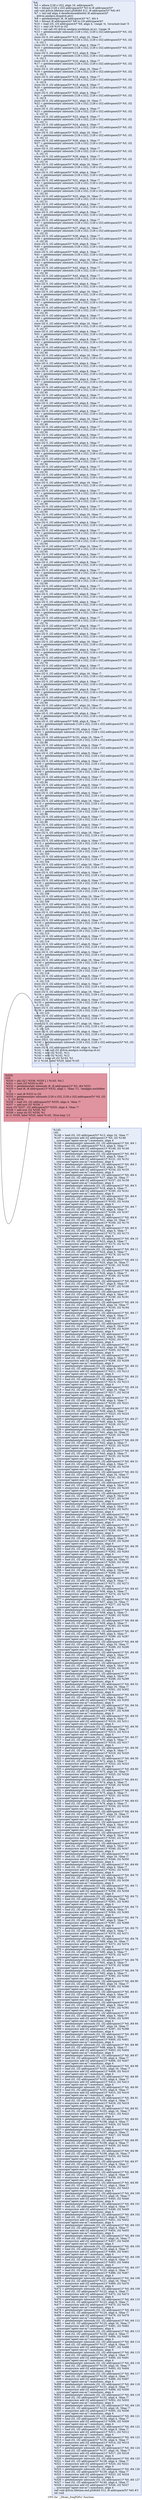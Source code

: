 digraph "CFG for '_Z9calc_freqPiiPci' function" {
	label="CFG for '_Z9calc_freqPiiPci' function";

	Node0x460f860 [shape=record,color="#3d50c3ff", style=filled, fillcolor="#c7d7f070",label="{%4:\l  %5 = alloca [128 x i32], align 16, addrspace(5)\l  %6 = bitcast [128 x i32] addrspace(5)* %5 to i8 addrspace(5)*\l  call void @llvm.lifetime.start.p5i8(i64 512, i8 addrspace(5)* %6) #3\l  %7 = tail call align 4 dereferenceable(64) i8 addrspace(4)*\l... @llvm.amdgcn.dispatch.ptr()\l  %8 = getelementptr i8, i8 addrspace(4)* %7, i64 4\l  %9 = bitcast i8 addrspace(4)* %8 to i16 addrspace(4)*\l  %10 = load i16, i16 addrspace(4)* %9, align 4, !range !4, !invariant.load !5\l  %11 = zext i16 %10 to i32\l  %12 = tail call i32 @llvm.amdgcn.workitem.id.x(), !range !6\l  %13 = getelementptr inbounds [128 x i32], [128 x i32] addrspace(5)* %5, i32\l... 0, i32 0\l  store i32 0, i32 addrspace(5)* %13, align 16, !tbaa !7\l  %14 = getelementptr inbounds [128 x i32], [128 x i32] addrspace(5)* %5, i32\l... 0, i32 1\l  store i32 0, i32 addrspace(5)* %14, align 4, !tbaa !7\l  %15 = getelementptr inbounds [128 x i32], [128 x i32] addrspace(5)* %5, i32\l... 0, i32 2\l  store i32 0, i32 addrspace(5)* %15, align 8, !tbaa !7\l  %16 = getelementptr inbounds [128 x i32], [128 x i32] addrspace(5)* %5, i32\l... 0, i32 3\l  store i32 0, i32 addrspace(5)* %16, align 4, !tbaa !7\l  %17 = getelementptr inbounds [128 x i32], [128 x i32] addrspace(5)* %5, i32\l... 0, i32 4\l  store i32 0, i32 addrspace(5)* %17, align 16, !tbaa !7\l  %18 = getelementptr inbounds [128 x i32], [128 x i32] addrspace(5)* %5, i32\l... 0, i32 5\l  store i32 0, i32 addrspace(5)* %18, align 4, !tbaa !7\l  %19 = getelementptr inbounds [128 x i32], [128 x i32] addrspace(5)* %5, i32\l... 0, i32 6\l  store i32 0, i32 addrspace(5)* %19, align 8, !tbaa !7\l  %20 = getelementptr inbounds [128 x i32], [128 x i32] addrspace(5)* %5, i32\l... 0, i32 7\l  store i32 0, i32 addrspace(5)* %20, align 4, !tbaa !7\l  %21 = getelementptr inbounds [128 x i32], [128 x i32] addrspace(5)* %5, i32\l... 0, i32 8\l  store i32 0, i32 addrspace(5)* %21, align 16, !tbaa !7\l  %22 = getelementptr inbounds [128 x i32], [128 x i32] addrspace(5)* %5, i32\l... 0, i32 9\l  store i32 0, i32 addrspace(5)* %22, align 4, !tbaa !7\l  %23 = getelementptr inbounds [128 x i32], [128 x i32] addrspace(5)* %5, i32\l... 0, i32 10\l  store i32 0, i32 addrspace(5)* %23, align 8, !tbaa !7\l  %24 = getelementptr inbounds [128 x i32], [128 x i32] addrspace(5)* %5, i32\l... 0, i32 11\l  store i32 0, i32 addrspace(5)* %24, align 4, !tbaa !7\l  %25 = getelementptr inbounds [128 x i32], [128 x i32] addrspace(5)* %5, i32\l... 0, i32 12\l  store i32 0, i32 addrspace(5)* %25, align 16, !tbaa !7\l  %26 = getelementptr inbounds [128 x i32], [128 x i32] addrspace(5)* %5, i32\l... 0, i32 13\l  store i32 0, i32 addrspace(5)* %26, align 4, !tbaa !7\l  %27 = getelementptr inbounds [128 x i32], [128 x i32] addrspace(5)* %5, i32\l... 0, i32 14\l  store i32 0, i32 addrspace(5)* %27, align 8, !tbaa !7\l  %28 = getelementptr inbounds [128 x i32], [128 x i32] addrspace(5)* %5, i32\l... 0, i32 15\l  store i32 0, i32 addrspace(5)* %28, align 4, !tbaa !7\l  %29 = getelementptr inbounds [128 x i32], [128 x i32] addrspace(5)* %5, i32\l... 0, i32 16\l  store i32 0, i32 addrspace(5)* %29, align 16, !tbaa !7\l  %30 = getelementptr inbounds [128 x i32], [128 x i32] addrspace(5)* %5, i32\l... 0, i32 17\l  store i32 0, i32 addrspace(5)* %30, align 4, !tbaa !7\l  %31 = getelementptr inbounds [128 x i32], [128 x i32] addrspace(5)* %5, i32\l... 0, i32 18\l  store i32 0, i32 addrspace(5)* %31, align 8, !tbaa !7\l  %32 = getelementptr inbounds [128 x i32], [128 x i32] addrspace(5)* %5, i32\l... 0, i32 19\l  store i32 0, i32 addrspace(5)* %32, align 4, !tbaa !7\l  %33 = getelementptr inbounds [128 x i32], [128 x i32] addrspace(5)* %5, i32\l... 0, i32 20\l  store i32 0, i32 addrspace(5)* %33, align 16, !tbaa !7\l  %34 = getelementptr inbounds [128 x i32], [128 x i32] addrspace(5)* %5, i32\l... 0, i32 21\l  store i32 0, i32 addrspace(5)* %34, align 4, !tbaa !7\l  %35 = getelementptr inbounds [128 x i32], [128 x i32] addrspace(5)* %5, i32\l... 0, i32 22\l  store i32 0, i32 addrspace(5)* %35, align 8, !tbaa !7\l  %36 = getelementptr inbounds [128 x i32], [128 x i32] addrspace(5)* %5, i32\l... 0, i32 23\l  store i32 0, i32 addrspace(5)* %36, align 4, !tbaa !7\l  %37 = getelementptr inbounds [128 x i32], [128 x i32] addrspace(5)* %5, i32\l... 0, i32 24\l  store i32 0, i32 addrspace(5)* %37, align 16, !tbaa !7\l  %38 = getelementptr inbounds [128 x i32], [128 x i32] addrspace(5)* %5, i32\l... 0, i32 25\l  store i32 0, i32 addrspace(5)* %38, align 4, !tbaa !7\l  %39 = getelementptr inbounds [128 x i32], [128 x i32] addrspace(5)* %5, i32\l... 0, i32 26\l  store i32 0, i32 addrspace(5)* %39, align 8, !tbaa !7\l  %40 = getelementptr inbounds [128 x i32], [128 x i32] addrspace(5)* %5, i32\l... 0, i32 27\l  store i32 0, i32 addrspace(5)* %40, align 4, !tbaa !7\l  %41 = getelementptr inbounds [128 x i32], [128 x i32] addrspace(5)* %5, i32\l... 0, i32 28\l  store i32 0, i32 addrspace(5)* %41, align 16, !tbaa !7\l  %42 = getelementptr inbounds [128 x i32], [128 x i32] addrspace(5)* %5, i32\l... 0, i32 29\l  store i32 0, i32 addrspace(5)* %42, align 4, !tbaa !7\l  %43 = getelementptr inbounds [128 x i32], [128 x i32] addrspace(5)* %5, i32\l... 0, i32 30\l  store i32 0, i32 addrspace(5)* %43, align 8, !tbaa !7\l  %44 = getelementptr inbounds [128 x i32], [128 x i32] addrspace(5)* %5, i32\l... 0, i32 31\l  store i32 0, i32 addrspace(5)* %44, align 4, !tbaa !7\l  %45 = getelementptr inbounds [128 x i32], [128 x i32] addrspace(5)* %5, i32\l... 0, i32 32\l  store i32 0, i32 addrspace(5)* %45, align 16, !tbaa !7\l  %46 = getelementptr inbounds [128 x i32], [128 x i32] addrspace(5)* %5, i32\l... 0, i32 33\l  store i32 0, i32 addrspace(5)* %46, align 4, !tbaa !7\l  %47 = getelementptr inbounds [128 x i32], [128 x i32] addrspace(5)* %5, i32\l... 0, i32 34\l  store i32 0, i32 addrspace(5)* %47, align 8, !tbaa !7\l  %48 = getelementptr inbounds [128 x i32], [128 x i32] addrspace(5)* %5, i32\l... 0, i32 35\l  store i32 0, i32 addrspace(5)* %48, align 4, !tbaa !7\l  %49 = getelementptr inbounds [128 x i32], [128 x i32] addrspace(5)* %5, i32\l... 0, i32 36\l  store i32 0, i32 addrspace(5)* %49, align 16, !tbaa !7\l  %50 = getelementptr inbounds [128 x i32], [128 x i32] addrspace(5)* %5, i32\l... 0, i32 37\l  store i32 0, i32 addrspace(5)* %50, align 4, !tbaa !7\l  %51 = getelementptr inbounds [128 x i32], [128 x i32] addrspace(5)* %5, i32\l... 0, i32 38\l  store i32 0, i32 addrspace(5)* %51, align 8, !tbaa !7\l  %52 = getelementptr inbounds [128 x i32], [128 x i32] addrspace(5)* %5, i32\l... 0, i32 39\l  store i32 0, i32 addrspace(5)* %52, align 4, !tbaa !7\l  %53 = getelementptr inbounds [128 x i32], [128 x i32] addrspace(5)* %5, i32\l... 0, i32 40\l  store i32 0, i32 addrspace(5)* %53, align 16, !tbaa !7\l  %54 = getelementptr inbounds [128 x i32], [128 x i32] addrspace(5)* %5, i32\l... 0, i32 41\l  store i32 0, i32 addrspace(5)* %54, align 4, !tbaa !7\l  %55 = getelementptr inbounds [128 x i32], [128 x i32] addrspace(5)* %5, i32\l... 0, i32 42\l  store i32 0, i32 addrspace(5)* %55, align 8, !tbaa !7\l  %56 = getelementptr inbounds [128 x i32], [128 x i32] addrspace(5)* %5, i32\l... 0, i32 43\l  store i32 0, i32 addrspace(5)* %56, align 4, !tbaa !7\l  %57 = getelementptr inbounds [128 x i32], [128 x i32] addrspace(5)* %5, i32\l... 0, i32 44\l  store i32 0, i32 addrspace(5)* %57, align 16, !tbaa !7\l  %58 = getelementptr inbounds [128 x i32], [128 x i32] addrspace(5)* %5, i32\l... 0, i32 45\l  store i32 0, i32 addrspace(5)* %58, align 4, !tbaa !7\l  %59 = getelementptr inbounds [128 x i32], [128 x i32] addrspace(5)* %5, i32\l... 0, i32 46\l  store i32 0, i32 addrspace(5)* %59, align 8, !tbaa !7\l  %60 = getelementptr inbounds [128 x i32], [128 x i32] addrspace(5)* %5, i32\l... 0, i32 47\l  store i32 0, i32 addrspace(5)* %60, align 4, !tbaa !7\l  %61 = getelementptr inbounds [128 x i32], [128 x i32] addrspace(5)* %5, i32\l... 0, i32 48\l  store i32 0, i32 addrspace(5)* %61, align 16, !tbaa !7\l  %62 = getelementptr inbounds [128 x i32], [128 x i32] addrspace(5)* %5, i32\l... 0, i32 49\l  store i32 0, i32 addrspace(5)* %62, align 4, !tbaa !7\l  %63 = getelementptr inbounds [128 x i32], [128 x i32] addrspace(5)* %5, i32\l... 0, i32 50\l  store i32 0, i32 addrspace(5)* %63, align 8, !tbaa !7\l  %64 = getelementptr inbounds [128 x i32], [128 x i32] addrspace(5)* %5, i32\l... 0, i32 51\l  store i32 0, i32 addrspace(5)* %64, align 4, !tbaa !7\l  %65 = getelementptr inbounds [128 x i32], [128 x i32] addrspace(5)* %5, i32\l... 0, i32 52\l  store i32 0, i32 addrspace(5)* %65, align 16, !tbaa !7\l  %66 = getelementptr inbounds [128 x i32], [128 x i32] addrspace(5)* %5, i32\l... 0, i32 53\l  store i32 0, i32 addrspace(5)* %66, align 4, !tbaa !7\l  %67 = getelementptr inbounds [128 x i32], [128 x i32] addrspace(5)* %5, i32\l... 0, i32 54\l  store i32 0, i32 addrspace(5)* %67, align 8, !tbaa !7\l  %68 = getelementptr inbounds [128 x i32], [128 x i32] addrspace(5)* %5, i32\l... 0, i32 55\l  store i32 0, i32 addrspace(5)* %68, align 4, !tbaa !7\l  %69 = getelementptr inbounds [128 x i32], [128 x i32] addrspace(5)* %5, i32\l... 0, i32 56\l  store i32 0, i32 addrspace(5)* %69, align 16, !tbaa !7\l  %70 = getelementptr inbounds [128 x i32], [128 x i32] addrspace(5)* %5, i32\l... 0, i32 57\l  store i32 0, i32 addrspace(5)* %70, align 4, !tbaa !7\l  %71 = getelementptr inbounds [128 x i32], [128 x i32] addrspace(5)* %5, i32\l... 0, i32 58\l  store i32 0, i32 addrspace(5)* %71, align 8, !tbaa !7\l  %72 = getelementptr inbounds [128 x i32], [128 x i32] addrspace(5)* %5, i32\l... 0, i32 59\l  store i32 0, i32 addrspace(5)* %72, align 4, !tbaa !7\l  %73 = getelementptr inbounds [128 x i32], [128 x i32] addrspace(5)* %5, i32\l... 0, i32 60\l  store i32 0, i32 addrspace(5)* %73, align 16, !tbaa !7\l  %74 = getelementptr inbounds [128 x i32], [128 x i32] addrspace(5)* %5, i32\l... 0, i32 61\l  store i32 0, i32 addrspace(5)* %74, align 4, !tbaa !7\l  %75 = getelementptr inbounds [128 x i32], [128 x i32] addrspace(5)* %5, i32\l... 0, i32 62\l  store i32 0, i32 addrspace(5)* %75, align 8, !tbaa !7\l  %76 = getelementptr inbounds [128 x i32], [128 x i32] addrspace(5)* %5, i32\l... 0, i32 63\l  store i32 0, i32 addrspace(5)* %76, align 4, !tbaa !7\l  %77 = getelementptr inbounds [128 x i32], [128 x i32] addrspace(5)* %5, i32\l... 0, i32 64\l  store i32 0, i32 addrspace(5)* %77, align 16, !tbaa !7\l  %78 = getelementptr inbounds [128 x i32], [128 x i32] addrspace(5)* %5, i32\l... 0, i32 65\l  store i32 0, i32 addrspace(5)* %78, align 4, !tbaa !7\l  %79 = getelementptr inbounds [128 x i32], [128 x i32] addrspace(5)* %5, i32\l... 0, i32 66\l  store i32 0, i32 addrspace(5)* %79, align 8, !tbaa !7\l  %80 = getelementptr inbounds [128 x i32], [128 x i32] addrspace(5)* %5, i32\l... 0, i32 67\l  store i32 0, i32 addrspace(5)* %80, align 4, !tbaa !7\l  %81 = getelementptr inbounds [128 x i32], [128 x i32] addrspace(5)* %5, i32\l... 0, i32 68\l  store i32 0, i32 addrspace(5)* %81, align 16, !tbaa !7\l  %82 = getelementptr inbounds [128 x i32], [128 x i32] addrspace(5)* %5, i32\l... 0, i32 69\l  store i32 0, i32 addrspace(5)* %82, align 4, !tbaa !7\l  %83 = getelementptr inbounds [128 x i32], [128 x i32] addrspace(5)* %5, i32\l... 0, i32 70\l  store i32 0, i32 addrspace(5)* %83, align 8, !tbaa !7\l  %84 = getelementptr inbounds [128 x i32], [128 x i32] addrspace(5)* %5, i32\l... 0, i32 71\l  store i32 0, i32 addrspace(5)* %84, align 4, !tbaa !7\l  %85 = getelementptr inbounds [128 x i32], [128 x i32] addrspace(5)* %5, i32\l... 0, i32 72\l  store i32 0, i32 addrspace(5)* %85, align 16, !tbaa !7\l  %86 = getelementptr inbounds [128 x i32], [128 x i32] addrspace(5)* %5, i32\l... 0, i32 73\l  store i32 0, i32 addrspace(5)* %86, align 4, !tbaa !7\l  %87 = getelementptr inbounds [128 x i32], [128 x i32] addrspace(5)* %5, i32\l... 0, i32 74\l  store i32 0, i32 addrspace(5)* %87, align 8, !tbaa !7\l  %88 = getelementptr inbounds [128 x i32], [128 x i32] addrspace(5)* %5, i32\l... 0, i32 75\l  store i32 0, i32 addrspace(5)* %88, align 4, !tbaa !7\l  %89 = getelementptr inbounds [128 x i32], [128 x i32] addrspace(5)* %5, i32\l... 0, i32 76\l  store i32 0, i32 addrspace(5)* %89, align 16, !tbaa !7\l  %90 = getelementptr inbounds [128 x i32], [128 x i32] addrspace(5)* %5, i32\l... 0, i32 77\l  store i32 0, i32 addrspace(5)* %90, align 4, !tbaa !7\l  %91 = getelementptr inbounds [128 x i32], [128 x i32] addrspace(5)* %5, i32\l... 0, i32 78\l  store i32 0, i32 addrspace(5)* %91, align 8, !tbaa !7\l  %92 = getelementptr inbounds [128 x i32], [128 x i32] addrspace(5)* %5, i32\l... 0, i32 79\l  store i32 0, i32 addrspace(5)* %92, align 4, !tbaa !7\l  %93 = getelementptr inbounds [128 x i32], [128 x i32] addrspace(5)* %5, i32\l... 0, i32 80\l  store i32 0, i32 addrspace(5)* %93, align 16, !tbaa !7\l  %94 = getelementptr inbounds [128 x i32], [128 x i32] addrspace(5)* %5, i32\l... 0, i32 81\l  store i32 0, i32 addrspace(5)* %94, align 4, !tbaa !7\l  %95 = getelementptr inbounds [128 x i32], [128 x i32] addrspace(5)* %5, i32\l... 0, i32 82\l  store i32 0, i32 addrspace(5)* %95, align 8, !tbaa !7\l  %96 = getelementptr inbounds [128 x i32], [128 x i32] addrspace(5)* %5, i32\l... 0, i32 83\l  store i32 0, i32 addrspace(5)* %96, align 4, !tbaa !7\l  %97 = getelementptr inbounds [128 x i32], [128 x i32] addrspace(5)* %5, i32\l... 0, i32 84\l  store i32 0, i32 addrspace(5)* %97, align 16, !tbaa !7\l  %98 = getelementptr inbounds [128 x i32], [128 x i32] addrspace(5)* %5, i32\l... 0, i32 85\l  store i32 0, i32 addrspace(5)* %98, align 4, !tbaa !7\l  %99 = getelementptr inbounds [128 x i32], [128 x i32] addrspace(5)* %5, i32\l... 0, i32 86\l  store i32 0, i32 addrspace(5)* %99, align 8, !tbaa !7\l  %100 = getelementptr inbounds [128 x i32], [128 x i32] addrspace(5)* %5, i32\l... 0, i32 87\l  store i32 0, i32 addrspace(5)* %100, align 4, !tbaa !7\l  %101 = getelementptr inbounds [128 x i32], [128 x i32] addrspace(5)* %5, i32\l... 0, i32 88\l  store i32 0, i32 addrspace(5)* %101, align 16, !tbaa !7\l  %102 = getelementptr inbounds [128 x i32], [128 x i32] addrspace(5)* %5, i32\l... 0, i32 89\l  store i32 0, i32 addrspace(5)* %102, align 4, !tbaa !7\l  %103 = getelementptr inbounds [128 x i32], [128 x i32] addrspace(5)* %5, i32\l... 0, i32 90\l  store i32 0, i32 addrspace(5)* %103, align 8, !tbaa !7\l  %104 = getelementptr inbounds [128 x i32], [128 x i32] addrspace(5)* %5, i32\l... 0, i32 91\l  store i32 0, i32 addrspace(5)* %104, align 4, !tbaa !7\l  %105 = getelementptr inbounds [128 x i32], [128 x i32] addrspace(5)* %5, i32\l... 0, i32 92\l  store i32 0, i32 addrspace(5)* %105, align 16, !tbaa !7\l  %106 = getelementptr inbounds [128 x i32], [128 x i32] addrspace(5)* %5, i32\l... 0, i32 93\l  store i32 0, i32 addrspace(5)* %106, align 4, !tbaa !7\l  %107 = getelementptr inbounds [128 x i32], [128 x i32] addrspace(5)* %5, i32\l... 0, i32 94\l  store i32 0, i32 addrspace(5)* %107, align 8, !tbaa !7\l  %108 = getelementptr inbounds [128 x i32], [128 x i32] addrspace(5)* %5, i32\l... 0, i32 95\l  store i32 0, i32 addrspace(5)* %108, align 4, !tbaa !7\l  %109 = getelementptr inbounds [128 x i32], [128 x i32] addrspace(5)* %5, i32\l... 0, i32 96\l  store i32 0, i32 addrspace(5)* %109, align 16, !tbaa !7\l  %110 = getelementptr inbounds [128 x i32], [128 x i32] addrspace(5)* %5, i32\l... 0, i32 97\l  store i32 0, i32 addrspace(5)* %110, align 4, !tbaa !7\l  %111 = getelementptr inbounds [128 x i32], [128 x i32] addrspace(5)* %5, i32\l... 0, i32 98\l  store i32 0, i32 addrspace(5)* %111, align 8, !tbaa !7\l  %112 = getelementptr inbounds [128 x i32], [128 x i32] addrspace(5)* %5, i32\l... 0, i32 99\l  store i32 0, i32 addrspace(5)* %112, align 4, !tbaa !7\l  %113 = getelementptr inbounds [128 x i32], [128 x i32] addrspace(5)* %5, i32\l... 0, i32 100\l  store i32 0, i32 addrspace(5)* %113, align 16, !tbaa !7\l  %114 = getelementptr inbounds [128 x i32], [128 x i32] addrspace(5)* %5, i32\l... 0, i32 101\l  store i32 0, i32 addrspace(5)* %114, align 4, !tbaa !7\l  %115 = getelementptr inbounds [128 x i32], [128 x i32] addrspace(5)* %5, i32\l... 0, i32 102\l  store i32 0, i32 addrspace(5)* %115, align 8, !tbaa !7\l  %116 = getelementptr inbounds [128 x i32], [128 x i32] addrspace(5)* %5, i32\l... 0, i32 103\l  store i32 0, i32 addrspace(5)* %116, align 4, !tbaa !7\l  %117 = getelementptr inbounds [128 x i32], [128 x i32] addrspace(5)* %5, i32\l... 0, i32 104\l  store i32 0, i32 addrspace(5)* %117, align 16, !tbaa !7\l  %118 = getelementptr inbounds [128 x i32], [128 x i32] addrspace(5)* %5, i32\l... 0, i32 105\l  store i32 0, i32 addrspace(5)* %118, align 4, !tbaa !7\l  %119 = getelementptr inbounds [128 x i32], [128 x i32] addrspace(5)* %5, i32\l... 0, i32 106\l  store i32 0, i32 addrspace(5)* %119, align 8, !tbaa !7\l  %120 = getelementptr inbounds [128 x i32], [128 x i32] addrspace(5)* %5, i32\l... 0, i32 107\l  store i32 0, i32 addrspace(5)* %120, align 4, !tbaa !7\l  %121 = getelementptr inbounds [128 x i32], [128 x i32] addrspace(5)* %5, i32\l... 0, i32 108\l  store i32 0, i32 addrspace(5)* %121, align 16, !tbaa !7\l  %122 = getelementptr inbounds [128 x i32], [128 x i32] addrspace(5)* %5, i32\l... 0, i32 109\l  store i32 0, i32 addrspace(5)* %122, align 4, !tbaa !7\l  %123 = getelementptr inbounds [128 x i32], [128 x i32] addrspace(5)* %5, i32\l... 0, i32 110\l  store i32 0, i32 addrspace(5)* %123, align 8, !tbaa !7\l  %124 = getelementptr inbounds [128 x i32], [128 x i32] addrspace(5)* %5, i32\l... 0, i32 111\l  store i32 0, i32 addrspace(5)* %124, align 4, !tbaa !7\l  %125 = getelementptr inbounds [128 x i32], [128 x i32] addrspace(5)* %5, i32\l... 0, i32 112\l  store i32 0, i32 addrspace(5)* %125, align 16, !tbaa !7\l  %126 = getelementptr inbounds [128 x i32], [128 x i32] addrspace(5)* %5, i32\l... 0, i32 113\l  store i32 0, i32 addrspace(5)* %126, align 4, !tbaa !7\l  %127 = getelementptr inbounds [128 x i32], [128 x i32] addrspace(5)* %5, i32\l... 0, i32 114\l  store i32 0, i32 addrspace(5)* %127, align 8, !tbaa !7\l  %128 = getelementptr inbounds [128 x i32], [128 x i32] addrspace(5)* %5, i32\l... 0, i32 115\l  store i32 0, i32 addrspace(5)* %128, align 4, !tbaa !7\l  %129 = getelementptr inbounds [128 x i32], [128 x i32] addrspace(5)* %5, i32\l... 0, i32 116\l  store i32 0, i32 addrspace(5)* %129, align 16, !tbaa !7\l  %130 = getelementptr inbounds [128 x i32], [128 x i32] addrspace(5)* %5, i32\l... 0, i32 117\l  store i32 0, i32 addrspace(5)* %130, align 4, !tbaa !7\l  %131 = getelementptr inbounds [128 x i32], [128 x i32] addrspace(5)* %5, i32\l... 0, i32 118\l  store i32 0, i32 addrspace(5)* %131, align 8, !tbaa !7\l  %132 = getelementptr inbounds [128 x i32], [128 x i32] addrspace(5)* %5, i32\l... 0, i32 119\l  store i32 0, i32 addrspace(5)* %132, align 4, !tbaa !7\l  %133 = getelementptr inbounds [128 x i32], [128 x i32] addrspace(5)* %5, i32\l... 0, i32 120\l  store i32 0, i32 addrspace(5)* %133, align 16, !tbaa !7\l  %134 = getelementptr inbounds [128 x i32], [128 x i32] addrspace(5)* %5, i32\l... 0, i32 121\l  store i32 0, i32 addrspace(5)* %134, align 4, !tbaa !7\l  %135 = getelementptr inbounds [128 x i32], [128 x i32] addrspace(5)* %5, i32\l... 0, i32 122\l  store i32 0, i32 addrspace(5)* %135, align 8, !tbaa !7\l  %136 = getelementptr inbounds [128 x i32], [128 x i32] addrspace(5)* %5, i32\l... 0, i32 123\l  store i32 0, i32 addrspace(5)* %136, align 4, !tbaa !7\l  %137 = getelementptr inbounds [128 x i32], [128 x i32] addrspace(5)* %5, i32\l... 0, i32 124\l  store i32 0, i32 addrspace(5)* %137, align 16, !tbaa !7\l  %138 = getelementptr inbounds [128 x i32], [128 x i32] addrspace(5)* %5, i32\l... 0, i32 125\l  store i32 0, i32 addrspace(5)* %138, align 4, !tbaa !7\l  %139 = getelementptr inbounds [128 x i32], [128 x i32] addrspace(5)* %5, i32\l... 0, i32 126\l  store i32 0, i32 addrspace(5)* %139, align 8, !tbaa !7\l  %140 = getelementptr inbounds [128 x i32], [128 x i32] addrspace(5)* %5, i32\l... 0, i32 127\l  store i32 0, i32 addrspace(5)* %140, align 4, !tbaa !7\l  %141 = tail call i32 @llvm.amdgcn.workgroup.id.x()\l  %142 = mul i32 %141, %11\l  %143 = add i32 %142, %12\l  %144 = icmp slt i32 %143, %1\l  br i1 %144, label %529, label %145\l|{<s0>T|<s1>F}}"];
	Node0x460f860:s0 -> Node0x4623520;
	Node0x460f860:s1 -> Node0x46235b0;
	Node0x46235b0 [shape=record,color="#3d50c3ff", style=filled, fillcolor="#c7d7f070",label="{%145:\l145:                                              \l  %146 = load i32, i32 addrspace(5)* %13, align 16, !tbaa !7\l  %147 = atomicrmw add i32 addrspace(1)* %0, i32 %146\l... syncscope(\"agent-one-as\") monotonic, align 4\l  %148 = getelementptr inbounds i32, i32 addrspace(1)* %0, i64 1\l  %149 = load i32, i32 addrspace(5)* %14, align 4, !tbaa !7\l  %150 = atomicrmw add i32 addrspace(1)* %148, i32 %149\l... syncscope(\"agent-one-as\") monotonic, align 4\l  %151 = getelementptr inbounds i32, i32 addrspace(1)* %0, i64 2\l  %152 = load i32, i32 addrspace(5)* %15, align 8, !tbaa !7\l  %153 = atomicrmw add i32 addrspace(1)* %151, i32 %152\l... syncscope(\"agent-one-as\") monotonic, align 4\l  %154 = getelementptr inbounds i32, i32 addrspace(1)* %0, i64 3\l  %155 = load i32, i32 addrspace(5)* %16, align 4, !tbaa !7\l  %156 = atomicrmw add i32 addrspace(1)* %154, i32 %155\l... syncscope(\"agent-one-as\") monotonic, align 4\l  %157 = getelementptr inbounds i32, i32 addrspace(1)* %0, i64 4\l  %158 = load i32, i32 addrspace(5)* %17, align 16, !tbaa !7\l  %159 = atomicrmw add i32 addrspace(1)* %157, i32 %158\l... syncscope(\"agent-one-as\") monotonic, align 4\l  %160 = getelementptr inbounds i32, i32 addrspace(1)* %0, i64 5\l  %161 = load i32, i32 addrspace(5)* %18, align 4, !tbaa !7\l  %162 = atomicrmw add i32 addrspace(1)* %160, i32 %161\l... syncscope(\"agent-one-as\") monotonic, align 4\l  %163 = getelementptr inbounds i32, i32 addrspace(1)* %0, i64 6\l  %164 = load i32, i32 addrspace(5)* %19, align 8, !tbaa !7\l  %165 = atomicrmw add i32 addrspace(1)* %163, i32 %164\l... syncscope(\"agent-one-as\") monotonic, align 4\l  %166 = getelementptr inbounds i32, i32 addrspace(1)* %0, i64 7\l  %167 = load i32, i32 addrspace(5)* %20, align 4, !tbaa !7\l  %168 = atomicrmw add i32 addrspace(1)* %166, i32 %167\l... syncscope(\"agent-one-as\") monotonic, align 4\l  %169 = getelementptr inbounds i32, i32 addrspace(1)* %0, i64 8\l  %170 = load i32, i32 addrspace(5)* %21, align 16, !tbaa !7\l  %171 = atomicrmw add i32 addrspace(1)* %169, i32 %170\l... syncscope(\"agent-one-as\") monotonic, align 4\l  %172 = getelementptr inbounds i32, i32 addrspace(1)* %0, i64 9\l  %173 = load i32, i32 addrspace(5)* %22, align 4, !tbaa !7\l  %174 = atomicrmw add i32 addrspace(1)* %172, i32 %173\l... syncscope(\"agent-one-as\") monotonic, align 4\l  %175 = getelementptr inbounds i32, i32 addrspace(1)* %0, i64 10\l  %176 = load i32, i32 addrspace(5)* %23, align 8, !tbaa !7\l  %177 = atomicrmw add i32 addrspace(1)* %175, i32 %176\l... syncscope(\"agent-one-as\") monotonic, align 4\l  %178 = getelementptr inbounds i32, i32 addrspace(1)* %0, i64 11\l  %179 = load i32, i32 addrspace(5)* %24, align 4, !tbaa !7\l  %180 = atomicrmw add i32 addrspace(1)* %178, i32 %179\l... syncscope(\"agent-one-as\") monotonic, align 4\l  %181 = getelementptr inbounds i32, i32 addrspace(1)* %0, i64 12\l  %182 = load i32, i32 addrspace(5)* %25, align 16, !tbaa !7\l  %183 = atomicrmw add i32 addrspace(1)* %181, i32 %182\l... syncscope(\"agent-one-as\") monotonic, align 4\l  %184 = getelementptr inbounds i32, i32 addrspace(1)* %0, i64 13\l  %185 = load i32, i32 addrspace(5)* %26, align 4, !tbaa !7\l  %186 = atomicrmw add i32 addrspace(1)* %184, i32 %185\l... syncscope(\"agent-one-as\") monotonic, align 4\l  %187 = getelementptr inbounds i32, i32 addrspace(1)* %0, i64 14\l  %188 = load i32, i32 addrspace(5)* %27, align 8, !tbaa !7\l  %189 = atomicrmw add i32 addrspace(1)* %187, i32 %188\l... syncscope(\"agent-one-as\") monotonic, align 4\l  %190 = getelementptr inbounds i32, i32 addrspace(1)* %0, i64 15\l  %191 = load i32, i32 addrspace(5)* %28, align 4, !tbaa !7\l  %192 = atomicrmw add i32 addrspace(1)* %190, i32 %191\l... syncscope(\"agent-one-as\") monotonic, align 4\l  %193 = getelementptr inbounds i32, i32 addrspace(1)* %0, i64 16\l  %194 = load i32, i32 addrspace(5)* %29, align 16, !tbaa !7\l  %195 = atomicrmw add i32 addrspace(1)* %193, i32 %194\l... syncscope(\"agent-one-as\") monotonic, align 4\l  %196 = getelementptr inbounds i32, i32 addrspace(1)* %0, i64 17\l  %197 = load i32, i32 addrspace(5)* %30, align 4, !tbaa !7\l  %198 = atomicrmw add i32 addrspace(1)* %196, i32 %197\l... syncscope(\"agent-one-as\") monotonic, align 4\l  %199 = getelementptr inbounds i32, i32 addrspace(1)* %0, i64 18\l  %200 = load i32, i32 addrspace(5)* %31, align 8, !tbaa !7\l  %201 = atomicrmw add i32 addrspace(1)* %199, i32 %200\l... syncscope(\"agent-one-as\") monotonic, align 4\l  %202 = getelementptr inbounds i32, i32 addrspace(1)* %0, i64 19\l  %203 = load i32, i32 addrspace(5)* %32, align 4, !tbaa !7\l  %204 = atomicrmw add i32 addrspace(1)* %202, i32 %203\l... syncscope(\"agent-one-as\") monotonic, align 4\l  %205 = getelementptr inbounds i32, i32 addrspace(1)* %0, i64 20\l  %206 = load i32, i32 addrspace(5)* %33, align 16, !tbaa !7\l  %207 = atomicrmw add i32 addrspace(1)* %205, i32 %206\l... syncscope(\"agent-one-as\") monotonic, align 4\l  %208 = getelementptr inbounds i32, i32 addrspace(1)* %0, i64 21\l  %209 = load i32, i32 addrspace(5)* %34, align 4, !tbaa !7\l  %210 = atomicrmw add i32 addrspace(1)* %208, i32 %209\l... syncscope(\"agent-one-as\") monotonic, align 4\l  %211 = getelementptr inbounds i32, i32 addrspace(1)* %0, i64 22\l  %212 = load i32, i32 addrspace(5)* %35, align 8, !tbaa !7\l  %213 = atomicrmw add i32 addrspace(1)* %211, i32 %212\l... syncscope(\"agent-one-as\") monotonic, align 4\l  %214 = getelementptr inbounds i32, i32 addrspace(1)* %0, i64 23\l  %215 = load i32, i32 addrspace(5)* %36, align 4, !tbaa !7\l  %216 = atomicrmw add i32 addrspace(1)* %214, i32 %215\l... syncscope(\"agent-one-as\") monotonic, align 4\l  %217 = getelementptr inbounds i32, i32 addrspace(1)* %0, i64 24\l  %218 = load i32, i32 addrspace(5)* %37, align 16, !tbaa !7\l  %219 = atomicrmw add i32 addrspace(1)* %217, i32 %218\l... syncscope(\"agent-one-as\") monotonic, align 4\l  %220 = getelementptr inbounds i32, i32 addrspace(1)* %0, i64 25\l  %221 = load i32, i32 addrspace(5)* %38, align 4, !tbaa !7\l  %222 = atomicrmw add i32 addrspace(1)* %220, i32 %221\l... syncscope(\"agent-one-as\") monotonic, align 4\l  %223 = getelementptr inbounds i32, i32 addrspace(1)* %0, i64 26\l  %224 = load i32, i32 addrspace(5)* %39, align 8, !tbaa !7\l  %225 = atomicrmw add i32 addrspace(1)* %223, i32 %224\l... syncscope(\"agent-one-as\") monotonic, align 4\l  %226 = getelementptr inbounds i32, i32 addrspace(1)* %0, i64 27\l  %227 = load i32, i32 addrspace(5)* %40, align 4, !tbaa !7\l  %228 = atomicrmw add i32 addrspace(1)* %226, i32 %227\l... syncscope(\"agent-one-as\") monotonic, align 4\l  %229 = getelementptr inbounds i32, i32 addrspace(1)* %0, i64 28\l  %230 = load i32, i32 addrspace(5)* %41, align 16, !tbaa !7\l  %231 = atomicrmw add i32 addrspace(1)* %229, i32 %230\l... syncscope(\"agent-one-as\") monotonic, align 4\l  %232 = getelementptr inbounds i32, i32 addrspace(1)* %0, i64 29\l  %233 = load i32, i32 addrspace(5)* %42, align 4, !tbaa !7\l  %234 = atomicrmw add i32 addrspace(1)* %232, i32 %233\l... syncscope(\"agent-one-as\") monotonic, align 4\l  %235 = getelementptr inbounds i32, i32 addrspace(1)* %0, i64 30\l  %236 = load i32, i32 addrspace(5)* %43, align 8, !tbaa !7\l  %237 = atomicrmw add i32 addrspace(1)* %235, i32 %236\l... syncscope(\"agent-one-as\") monotonic, align 4\l  %238 = getelementptr inbounds i32, i32 addrspace(1)* %0, i64 31\l  %239 = load i32, i32 addrspace(5)* %44, align 4, !tbaa !7\l  %240 = atomicrmw add i32 addrspace(1)* %238, i32 %239\l... syncscope(\"agent-one-as\") monotonic, align 4\l  %241 = getelementptr inbounds i32, i32 addrspace(1)* %0, i64 32\l  %242 = load i32, i32 addrspace(5)* %45, align 16, !tbaa !7\l  %243 = atomicrmw add i32 addrspace(1)* %241, i32 %242\l... syncscope(\"agent-one-as\") monotonic, align 4\l  %244 = getelementptr inbounds i32, i32 addrspace(1)* %0, i64 33\l  %245 = load i32, i32 addrspace(5)* %46, align 4, !tbaa !7\l  %246 = atomicrmw add i32 addrspace(1)* %244, i32 %245\l... syncscope(\"agent-one-as\") monotonic, align 4\l  %247 = getelementptr inbounds i32, i32 addrspace(1)* %0, i64 34\l  %248 = load i32, i32 addrspace(5)* %47, align 8, !tbaa !7\l  %249 = atomicrmw add i32 addrspace(1)* %247, i32 %248\l... syncscope(\"agent-one-as\") monotonic, align 4\l  %250 = getelementptr inbounds i32, i32 addrspace(1)* %0, i64 35\l  %251 = load i32, i32 addrspace(5)* %48, align 4, !tbaa !7\l  %252 = atomicrmw add i32 addrspace(1)* %250, i32 %251\l... syncscope(\"agent-one-as\") monotonic, align 4\l  %253 = getelementptr inbounds i32, i32 addrspace(1)* %0, i64 36\l  %254 = load i32, i32 addrspace(5)* %49, align 16, !tbaa !7\l  %255 = atomicrmw add i32 addrspace(1)* %253, i32 %254\l... syncscope(\"agent-one-as\") monotonic, align 4\l  %256 = getelementptr inbounds i32, i32 addrspace(1)* %0, i64 37\l  %257 = load i32, i32 addrspace(5)* %50, align 4, !tbaa !7\l  %258 = atomicrmw add i32 addrspace(1)* %256, i32 %257\l... syncscope(\"agent-one-as\") monotonic, align 4\l  %259 = getelementptr inbounds i32, i32 addrspace(1)* %0, i64 38\l  %260 = load i32, i32 addrspace(5)* %51, align 8, !tbaa !7\l  %261 = atomicrmw add i32 addrspace(1)* %259, i32 %260\l... syncscope(\"agent-one-as\") monotonic, align 4\l  %262 = getelementptr inbounds i32, i32 addrspace(1)* %0, i64 39\l  %263 = load i32, i32 addrspace(5)* %52, align 4, !tbaa !7\l  %264 = atomicrmw add i32 addrspace(1)* %262, i32 %263\l... syncscope(\"agent-one-as\") monotonic, align 4\l  %265 = getelementptr inbounds i32, i32 addrspace(1)* %0, i64 40\l  %266 = load i32, i32 addrspace(5)* %53, align 16, !tbaa !7\l  %267 = atomicrmw add i32 addrspace(1)* %265, i32 %266\l... syncscope(\"agent-one-as\") monotonic, align 4\l  %268 = getelementptr inbounds i32, i32 addrspace(1)* %0, i64 41\l  %269 = load i32, i32 addrspace(5)* %54, align 4, !tbaa !7\l  %270 = atomicrmw add i32 addrspace(1)* %268, i32 %269\l... syncscope(\"agent-one-as\") monotonic, align 4\l  %271 = getelementptr inbounds i32, i32 addrspace(1)* %0, i64 42\l  %272 = load i32, i32 addrspace(5)* %55, align 8, !tbaa !7\l  %273 = atomicrmw add i32 addrspace(1)* %271, i32 %272\l... syncscope(\"agent-one-as\") monotonic, align 4\l  %274 = getelementptr inbounds i32, i32 addrspace(1)* %0, i64 43\l  %275 = load i32, i32 addrspace(5)* %56, align 4, !tbaa !7\l  %276 = atomicrmw add i32 addrspace(1)* %274, i32 %275\l... syncscope(\"agent-one-as\") monotonic, align 4\l  %277 = getelementptr inbounds i32, i32 addrspace(1)* %0, i64 44\l  %278 = load i32, i32 addrspace(5)* %57, align 16, !tbaa !7\l  %279 = atomicrmw add i32 addrspace(1)* %277, i32 %278\l... syncscope(\"agent-one-as\") monotonic, align 4\l  %280 = getelementptr inbounds i32, i32 addrspace(1)* %0, i64 45\l  %281 = load i32, i32 addrspace(5)* %58, align 4, !tbaa !7\l  %282 = atomicrmw add i32 addrspace(1)* %280, i32 %281\l... syncscope(\"agent-one-as\") monotonic, align 4\l  %283 = getelementptr inbounds i32, i32 addrspace(1)* %0, i64 46\l  %284 = load i32, i32 addrspace(5)* %59, align 8, !tbaa !7\l  %285 = atomicrmw add i32 addrspace(1)* %283, i32 %284\l... syncscope(\"agent-one-as\") monotonic, align 4\l  %286 = getelementptr inbounds i32, i32 addrspace(1)* %0, i64 47\l  %287 = load i32, i32 addrspace(5)* %60, align 4, !tbaa !7\l  %288 = atomicrmw add i32 addrspace(1)* %286, i32 %287\l... syncscope(\"agent-one-as\") monotonic, align 4\l  %289 = getelementptr inbounds i32, i32 addrspace(1)* %0, i64 48\l  %290 = load i32, i32 addrspace(5)* %61, align 16, !tbaa !7\l  %291 = atomicrmw add i32 addrspace(1)* %289, i32 %290\l... syncscope(\"agent-one-as\") monotonic, align 4\l  %292 = getelementptr inbounds i32, i32 addrspace(1)* %0, i64 49\l  %293 = load i32, i32 addrspace(5)* %62, align 4, !tbaa !7\l  %294 = atomicrmw add i32 addrspace(1)* %292, i32 %293\l... syncscope(\"agent-one-as\") monotonic, align 4\l  %295 = getelementptr inbounds i32, i32 addrspace(1)* %0, i64 50\l  %296 = load i32, i32 addrspace(5)* %63, align 8, !tbaa !7\l  %297 = atomicrmw add i32 addrspace(1)* %295, i32 %296\l... syncscope(\"agent-one-as\") monotonic, align 4\l  %298 = getelementptr inbounds i32, i32 addrspace(1)* %0, i64 51\l  %299 = load i32, i32 addrspace(5)* %64, align 4, !tbaa !7\l  %300 = atomicrmw add i32 addrspace(1)* %298, i32 %299\l... syncscope(\"agent-one-as\") monotonic, align 4\l  %301 = getelementptr inbounds i32, i32 addrspace(1)* %0, i64 52\l  %302 = load i32, i32 addrspace(5)* %65, align 16, !tbaa !7\l  %303 = atomicrmw add i32 addrspace(1)* %301, i32 %302\l... syncscope(\"agent-one-as\") monotonic, align 4\l  %304 = getelementptr inbounds i32, i32 addrspace(1)* %0, i64 53\l  %305 = load i32, i32 addrspace(5)* %66, align 4, !tbaa !7\l  %306 = atomicrmw add i32 addrspace(1)* %304, i32 %305\l... syncscope(\"agent-one-as\") monotonic, align 4\l  %307 = getelementptr inbounds i32, i32 addrspace(1)* %0, i64 54\l  %308 = load i32, i32 addrspace(5)* %67, align 8, !tbaa !7\l  %309 = atomicrmw add i32 addrspace(1)* %307, i32 %308\l... syncscope(\"agent-one-as\") monotonic, align 4\l  %310 = getelementptr inbounds i32, i32 addrspace(1)* %0, i64 55\l  %311 = load i32, i32 addrspace(5)* %68, align 4, !tbaa !7\l  %312 = atomicrmw add i32 addrspace(1)* %310, i32 %311\l... syncscope(\"agent-one-as\") monotonic, align 4\l  %313 = getelementptr inbounds i32, i32 addrspace(1)* %0, i64 56\l  %314 = load i32, i32 addrspace(5)* %69, align 16, !tbaa !7\l  %315 = atomicrmw add i32 addrspace(1)* %313, i32 %314\l... syncscope(\"agent-one-as\") monotonic, align 4\l  %316 = getelementptr inbounds i32, i32 addrspace(1)* %0, i64 57\l  %317 = load i32, i32 addrspace(5)* %70, align 4, !tbaa !7\l  %318 = atomicrmw add i32 addrspace(1)* %316, i32 %317\l... syncscope(\"agent-one-as\") monotonic, align 4\l  %319 = getelementptr inbounds i32, i32 addrspace(1)* %0, i64 58\l  %320 = load i32, i32 addrspace(5)* %71, align 8, !tbaa !7\l  %321 = atomicrmw add i32 addrspace(1)* %319, i32 %320\l... syncscope(\"agent-one-as\") monotonic, align 4\l  %322 = getelementptr inbounds i32, i32 addrspace(1)* %0, i64 59\l  %323 = load i32, i32 addrspace(5)* %72, align 4, !tbaa !7\l  %324 = atomicrmw add i32 addrspace(1)* %322, i32 %323\l... syncscope(\"agent-one-as\") monotonic, align 4\l  %325 = getelementptr inbounds i32, i32 addrspace(1)* %0, i64 60\l  %326 = load i32, i32 addrspace(5)* %73, align 16, !tbaa !7\l  %327 = atomicrmw add i32 addrspace(1)* %325, i32 %326\l... syncscope(\"agent-one-as\") monotonic, align 4\l  %328 = getelementptr inbounds i32, i32 addrspace(1)* %0, i64 61\l  %329 = load i32, i32 addrspace(5)* %74, align 4, !tbaa !7\l  %330 = atomicrmw add i32 addrspace(1)* %328, i32 %329\l... syncscope(\"agent-one-as\") monotonic, align 4\l  %331 = getelementptr inbounds i32, i32 addrspace(1)* %0, i64 62\l  %332 = load i32, i32 addrspace(5)* %75, align 8, !tbaa !7\l  %333 = atomicrmw add i32 addrspace(1)* %331, i32 %332\l... syncscope(\"agent-one-as\") monotonic, align 4\l  %334 = getelementptr inbounds i32, i32 addrspace(1)* %0, i64 63\l  %335 = load i32, i32 addrspace(5)* %76, align 4, !tbaa !7\l  %336 = atomicrmw add i32 addrspace(1)* %334, i32 %335\l... syncscope(\"agent-one-as\") monotonic, align 4\l  %337 = getelementptr inbounds i32, i32 addrspace(1)* %0, i64 64\l  %338 = load i32, i32 addrspace(5)* %77, align 16, !tbaa !7\l  %339 = atomicrmw add i32 addrspace(1)* %337, i32 %338\l... syncscope(\"agent-one-as\") monotonic, align 4\l  %340 = getelementptr inbounds i32, i32 addrspace(1)* %0, i64 65\l  %341 = load i32, i32 addrspace(5)* %78, align 4, !tbaa !7\l  %342 = atomicrmw add i32 addrspace(1)* %340, i32 %341\l... syncscope(\"agent-one-as\") monotonic, align 4\l  %343 = getelementptr inbounds i32, i32 addrspace(1)* %0, i64 66\l  %344 = load i32, i32 addrspace(5)* %79, align 8, !tbaa !7\l  %345 = atomicrmw add i32 addrspace(1)* %343, i32 %344\l... syncscope(\"agent-one-as\") monotonic, align 4\l  %346 = getelementptr inbounds i32, i32 addrspace(1)* %0, i64 67\l  %347 = load i32, i32 addrspace(5)* %80, align 4, !tbaa !7\l  %348 = atomicrmw add i32 addrspace(1)* %346, i32 %347\l... syncscope(\"agent-one-as\") monotonic, align 4\l  %349 = getelementptr inbounds i32, i32 addrspace(1)* %0, i64 68\l  %350 = load i32, i32 addrspace(5)* %81, align 16, !tbaa !7\l  %351 = atomicrmw add i32 addrspace(1)* %349, i32 %350\l... syncscope(\"agent-one-as\") monotonic, align 4\l  %352 = getelementptr inbounds i32, i32 addrspace(1)* %0, i64 69\l  %353 = load i32, i32 addrspace(5)* %82, align 4, !tbaa !7\l  %354 = atomicrmw add i32 addrspace(1)* %352, i32 %353\l... syncscope(\"agent-one-as\") monotonic, align 4\l  %355 = getelementptr inbounds i32, i32 addrspace(1)* %0, i64 70\l  %356 = load i32, i32 addrspace(5)* %83, align 8, !tbaa !7\l  %357 = atomicrmw add i32 addrspace(1)* %355, i32 %356\l... syncscope(\"agent-one-as\") monotonic, align 4\l  %358 = getelementptr inbounds i32, i32 addrspace(1)* %0, i64 71\l  %359 = load i32, i32 addrspace(5)* %84, align 4, !tbaa !7\l  %360 = atomicrmw add i32 addrspace(1)* %358, i32 %359\l... syncscope(\"agent-one-as\") monotonic, align 4\l  %361 = getelementptr inbounds i32, i32 addrspace(1)* %0, i64 72\l  %362 = load i32, i32 addrspace(5)* %85, align 16, !tbaa !7\l  %363 = atomicrmw add i32 addrspace(1)* %361, i32 %362\l... syncscope(\"agent-one-as\") monotonic, align 4\l  %364 = getelementptr inbounds i32, i32 addrspace(1)* %0, i64 73\l  %365 = load i32, i32 addrspace(5)* %86, align 4, !tbaa !7\l  %366 = atomicrmw add i32 addrspace(1)* %364, i32 %365\l... syncscope(\"agent-one-as\") monotonic, align 4\l  %367 = getelementptr inbounds i32, i32 addrspace(1)* %0, i64 74\l  %368 = load i32, i32 addrspace(5)* %87, align 8, !tbaa !7\l  %369 = atomicrmw add i32 addrspace(1)* %367, i32 %368\l... syncscope(\"agent-one-as\") monotonic, align 4\l  %370 = getelementptr inbounds i32, i32 addrspace(1)* %0, i64 75\l  %371 = load i32, i32 addrspace(5)* %88, align 4, !tbaa !7\l  %372 = atomicrmw add i32 addrspace(1)* %370, i32 %371\l... syncscope(\"agent-one-as\") monotonic, align 4\l  %373 = getelementptr inbounds i32, i32 addrspace(1)* %0, i64 76\l  %374 = load i32, i32 addrspace(5)* %89, align 16, !tbaa !7\l  %375 = atomicrmw add i32 addrspace(1)* %373, i32 %374\l... syncscope(\"agent-one-as\") monotonic, align 4\l  %376 = getelementptr inbounds i32, i32 addrspace(1)* %0, i64 77\l  %377 = load i32, i32 addrspace(5)* %90, align 4, !tbaa !7\l  %378 = atomicrmw add i32 addrspace(1)* %376, i32 %377\l... syncscope(\"agent-one-as\") monotonic, align 4\l  %379 = getelementptr inbounds i32, i32 addrspace(1)* %0, i64 78\l  %380 = load i32, i32 addrspace(5)* %91, align 8, !tbaa !7\l  %381 = atomicrmw add i32 addrspace(1)* %379, i32 %380\l... syncscope(\"agent-one-as\") monotonic, align 4\l  %382 = getelementptr inbounds i32, i32 addrspace(1)* %0, i64 79\l  %383 = load i32, i32 addrspace(5)* %92, align 4, !tbaa !7\l  %384 = atomicrmw add i32 addrspace(1)* %382, i32 %383\l... syncscope(\"agent-one-as\") monotonic, align 4\l  %385 = getelementptr inbounds i32, i32 addrspace(1)* %0, i64 80\l  %386 = load i32, i32 addrspace(5)* %93, align 16, !tbaa !7\l  %387 = atomicrmw add i32 addrspace(1)* %385, i32 %386\l... syncscope(\"agent-one-as\") monotonic, align 4\l  %388 = getelementptr inbounds i32, i32 addrspace(1)* %0, i64 81\l  %389 = load i32, i32 addrspace(5)* %94, align 4, !tbaa !7\l  %390 = atomicrmw add i32 addrspace(1)* %388, i32 %389\l... syncscope(\"agent-one-as\") monotonic, align 4\l  %391 = getelementptr inbounds i32, i32 addrspace(1)* %0, i64 82\l  %392 = load i32, i32 addrspace(5)* %95, align 8, !tbaa !7\l  %393 = atomicrmw add i32 addrspace(1)* %391, i32 %392\l... syncscope(\"agent-one-as\") monotonic, align 4\l  %394 = getelementptr inbounds i32, i32 addrspace(1)* %0, i64 83\l  %395 = load i32, i32 addrspace(5)* %96, align 4, !tbaa !7\l  %396 = atomicrmw add i32 addrspace(1)* %394, i32 %395\l... syncscope(\"agent-one-as\") monotonic, align 4\l  %397 = getelementptr inbounds i32, i32 addrspace(1)* %0, i64 84\l  %398 = load i32, i32 addrspace(5)* %97, align 16, !tbaa !7\l  %399 = atomicrmw add i32 addrspace(1)* %397, i32 %398\l... syncscope(\"agent-one-as\") monotonic, align 4\l  %400 = getelementptr inbounds i32, i32 addrspace(1)* %0, i64 85\l  %401 = load i32, i32 addrspace(5)* %98, align 4, !tbaa !7\l  %402 = atomicrmw add i32 addrspace(1)* %400, i32 %401\l... syncscope(\"agent-one-as\") monotonic, align 4\l  %403 = getelementptr inbounds i32, i32 addrspace(1)* %0, i64 86\l  %404 = load i32, i32 addrspace(5)* %99, align 8, !tbaa !7\l  %405 = atomicrmw add i32 addrspace(1)* %403, i32 %404\l... syncscope(\"agent-one-as\") monotonic, align 4\l  %406 = getelementptr inbounds i32, i32 addrspace(1)* %0, i64 87\l  %407 = load i32, i32 addrspace(5)* %100, align 4, !tbaa !7\l  %408 = atomicrmw add i32 addrspace(1)* %406, i32 %407\l... syncscope(\"agent-one-as\") monotonic, align 4\l  %409 = getelementptr inbounds i32, i32 addrspace(1)* %0, i64 88\l  %410 = load i32, i32 addrspace(5)* %101, align 16, !tbaa !7\l  %411 = atomicrmw add i32 addrspace(1)* %409, i32 %410\l... syncscope(\"agent-one-as\") monotonic, align 4\l  %412 = getelementptr inbounds i32, i32 addrspace(1)* %0, i64 89\l  %413 = load i32, i32 addrspace(5)* %102, align 4, !tbaa !7\l  %414 = atomicrmw add i32 addrspace(1)* %412, i32 %413\l... syncscope(\"agent-one-as\") monotonic, align 4\l  %415 = getelementptr inbounds i32, i32 addrspace(1)* %0, i64 90\l  %416 = load i32, i32 addrspace(5)* %103, align 8, !tbaa !7\l  %417 = atomicrmw add i32 addrspace(1)* %415, i32 %416\l... syncscope(\"agent-one-as\") monotonic, align 4\l  %418 = getelementptr inbounds i32, i32 addrspace(1)* %0, i64 91\l  %419 = load i32, i32 addrspace(5)* %104, align 4, !tbaa !7\l  %420 = atomicrmw add i32 addrspace(1)* %418, i32 %419\l... syncscope(\"agent-one-as\") monotonic, align 4\l  %421 = getelementptr inbounds i32, i32 addrspace(1)* %0, i64 92\l  %422 = load i32, i32 addrspace(5)* %105, align 16, !tbaa !7\l  %423 = atomicrmw add i32 addrspace(1)* %421, i32 %422\l... syncscope(\"agent-one-as\") monotonic, align 4\l  %424 = getelementptr inbounds i32, i32 addrspace(1)* %0, i64 93\l  %425 = load i32, i32 addrspace(5)* %106, align 4, !tbaa !7\l  %426 = atomicrmw add i32 addrspace(1)* %424, i32 %425\l... syncscope(\"agent-one-as\") monotonic, align 4\l  %427 = getelementptr inbounds i32, i32 addrspace(1)* %0, i64 94\l  %428 = load i32, i32 addrspace(5)* %107, align 8, !tbaa !7\l  %429 = atomicrmw add i32 addrspace(1)* %427, i32 %428\l... syncscope(\"agent-one-as\") monotonic, align 4\l  %430 = getelementptr inbounds i32, i32 addrspace(1)* %0, i64 95\l  %431 = load i32, i32 addrspace(5)* %108, align 4, !tbaa !7\l  %432 = atomicrmw add i32 addrspace(1)* %430, i32 %431\l... syncscope(\"agent-one-as\") monotonic, align 4\l  %433 = getelementptr inbounds i32, i32 addrspace(1)* %0, i64 96\l  %434 = load i32, i32 addrspace(5)* %109, align 16, !tbaa !7\l  %435 = atomicrmw add i32 addrspace(1)* %433, i32 %434\l... syncscope(\"agent-one-as\") monotonic, align 4\l  %436 = getelementptr inbounds i32, i32 addrspace(1)* %0, i64 97\l  %437 = load i32, i32 addrspace(5)* %110, align 4, !tbaa !7\l  %438 = atomicrmw add i32 addrspace(1)* %436, i32 %437\l... syncscope(\"agent-one-as\") monotonic, align 4\l  %439 = getelementptr inbounds i32, i32 addrspace(1)* %0, i64 98\l  %440 = load i32, i32 addrspace(5)* %111, align 8, !tbaa !7\l  %441 = atomicrmw add i32 addrspace(1)* %439, i32 %440\l... syncscope(\"agent-one-as\") monotonic, align 4\l  %442 = getelementptr inbounds i32, i32 addrspace(1)* %0, i64 99\l  %443 = load i32, i32 addrspace(5)* %112, align 4, !tbaa !7\l  %444 = atomicrmw add i32 addrspace(1)* %442, i32 %443\l... syncscope(\"agent-one-as\") monotonic, align 4\l  %445 = getelementptr inbounds i32, i32 addrspace(1)* %0, i64 100\l  %446 = load i32, i32 addrspace(5)* %113, align 16, !tbaa !7\l  %447 = atomicrmw add i32 addrspace(1)* %445, i32 %446\l... syncscope(\"agent-one-as\") monotonic, align 4\l  %448 = getelementptr inbounds i32, i32 addrspace(1)* %0, i64 101\l  %449 = load i32, i32 addrspace(5)* %114, align 4, !tbaa !7\l  %450 = atomicrmw add i32 addrspace(1)* %448, i32 %449\l... syncscope(\"agent-one-as\") monotonic, align 4\l  %451 = getelementptr inbounds i32, i32 addrspace(1)* %0, i64 102\l  %452 = load i32, i32 addrspace(5)* %115, align 8, !tbaa !7\l  %453 = atomicrmw add i32 addrspace(1)* %451, i32 %452\l... syncscope(\"agent-one-as\") monotonic, align 4\l  %454 = getelementptr inbounds i32, i32 addrspace(1)* %0, i64 103\l  %455 = load i32, i32 addrspace(5)* %116, align 4, !tbaa !7\l  %456 = atomicrmw add i32 addrspace(1)* %454, i32 %455\l... syncscope(\"agent-one-as\") monotonic, align 4\l  %457 = getelementptr inbounds i32, i32 addrspace(1)* %0, i64 104\l  %458 = load i32, i32 addrspace(5)* %117, align 16, !tbaa !7\l  %459 = atomicrmw add i32 addrspace(1)* %457, i32 %458\l... syncscope(\"agent-one-as\") monotonic, align 4\l  %460 = getelementptr inbounds i32, i32 addrspace(1)* %0, i64 105\l  %461 = load i32, i32 addrspace(5)* %118, align 4, !tbaa !7\l  %462 = atomicrmw add i32 addrspace(1)* %460, i32 %461\l... syncscope(\"agent-one-as\") monotonic, align 4\l  %463 = getelementptr inbounds i32, i32 addrspace(1)* %0, i64 106\l  %464 = load i32, i32 addrspace(5)* %119, align 8, !tbaa !7\l  %465 = atomicrmw add i32 addrspace(1)* %463, i32 %464\l... syncscope(\"agent-one-as\") monotonic, align 4\l  %466 = getelementptr inbounds i32, i32 addrspace(1)* %0, i64 107\l  %467 = load i32, i32 addrspace(5)* %120, align 4, !tbaa !7\l  %468 = atomicrmw add i32 addrspace(1)* %466, i32 %467\l... syncscope(\"agent-one-as\") monotonic, align 4\l  %469 = getelementptr inbounds i32, i32 addrspace(1)* %0, i64 108\l  %470 = load i32, i32 addrspace(5)* %121, align 16, !tbaa !7\l  %471 = atomicrmw add i32 addrspace(1)* %469, i32 %470\l... syncscope(\"agent-one-as\") monotonic, align 4\l  %472 = getelementptr inbounds i32, i32 addrspace(1)* %0, i64 109\l  %473 = load i32, i32 addrspace(5)* %122, align 4, !tbaa !7\l  %474 = atomicrmw add i32 addrspace(1)* %472, i32 %473\l... syncscope(\"agent-one-as\") monotonic, align 4\l  %475 = getelementptr inbounds i32, i32 addrspace(1)* %0, i64 110\l  %476 = load i32, i32 addrspace(5)* %123, align 8, !tbaa !7\l  %477 = atomicrmw add i32 addrspace(1)* %475, i32 %476\l... syncscope(\"agent-one-as\") monotonic, align 4\l  %478 = getelementptr inbounds i32, i32 addrspace(1)* %0, i64 111\l  %479 = load i32, i32 addrspace(5)* %124, align 4, !tbaa !7\l  %480 = atomicrmw add i32 addrspace(1)* %478, i32 %479\l... syncscope(\"agent-one-as\") monotonic, align 4\l  %481 = getelementptr inbounds i32, i32 addrspace(1)* %0, i64 112\l  %482 = load i32, i32 addrspace(5)* %125, align 16, !tbaa !7\l  %483 = atomicrmw add i32 addrspace(1)* %481, i32 %482\l... syncscope(\"agent-one-as\") monotonic, align 4\l  %484 = getelementptr inbounds i32, i32 addrspace(1)* %0, i64 113\l  %485 = load i32, i32 addrspace(5)* %126, align 4, !tbaa !7\l  %486 = atomicrmw add i32 addrspace(1)* %484, i32 %485\l... syncscope(\"agent-one-as\") monotonic, align 4\l  %487 = getelementptr inbounds i32, i32 addrspace(1)* %0, i64 114\l  %488 = load i32, i32 addrspace(5)* %127, align 8, !tbaa !7\l  %489 = atomicrmw add i32 addrspace(1)* %487, i32 %488\l... syncscope(\"agent-one-as\") monotonic, align 4\l  %490 = getelementptr inbounds i32, i32 addrspace(1)* %0, i64 115\l  %491 = load i32, i32 addrspace(5)* %128, align 4, !tbaa !7\l  %492 = atomicrmw add i32 addrspace(1)* %490, i32 %491\l... syncscope(\"agent-one-as\") monotonic, align 4\l  %493 = getelementptr inbounds i32, i32 addrspace(1)* %0, i64 116\l  %494 = load i32, i32 addrspace(5)* %129, align 16, !tbaa !7\l  %495 = atomicrmw add i32 addrspace(1)* %493, i32 %494\l... syncscope(\"agent-one-as\") monotonic, align 4\l  %496 = getelementptr inbounds i32, i32 addrspace(1)* %0, i64 117\l  %497 = load i32, i32 addrspace(5)* %130, align 4, !tbaa !7\l  %498 = atomicrmw add i32 addrspace(1)* %496, i32 %497\l... syncscope(\"agent-one-as\") monotonic, align 4\l  %499 = getelementptr inbounds i32, i32 addrspace(1)* %0, i64 118\l  %500 = load i32, i32 addrspace(5)* %131, align 8, !tbaa !7\l  %501 = atomicrmw add i32 addrspace(1)* %499, i32 %500\l... syncscope(\"agent-one-as\") monotonic, align 4\l  %502 = getelementptr inbounds i32, i32 addrspace(1)* %0, i64 119\l  %503 = load i32, i32 addrspace(5)* %132, align 4, !tbaa !7\l  %504 = atomicrmw add i32 addrspace(1)* %502, i32 %503\l... syncscope(\"agent-one-as\") monotonic, align 4\l  %505 = getelementptr inbounds i32, i32 addrspace(1)* %0, i64 120\l  %506 = load i32, i32 addrspace(5)* %133, align 16, !tbaa !7\l  %507 = atomicrmw add i32 addrspace(1)* %505, i32 %506\l... syncscope(\"agent-one-as\") monotonic, align 4\l  %508 = getelementptr inbounds i32, i32 addrspace(1)* %0, i64 121\l  %509 = load i32, i32 addrspace(5)* %134, align 4, !tbaa !7\l  %510 = atomicrmw add i32 addrspace(1)* %508, i32 %509\l... syncscope(\"agent-one-as\") monotonic, align 4\l  %511 = getelementptr inbounds i32, i32 addrspace(1)* %0, i64 122\l  %512 = load i32, i32 addrspace(5)* %135, align 8, !tbaa !7\l  %513 = atomicrmw add i32 addrspace(1)* %511, i32 %512\l... syncscope(\"agent-one-as\") monotonic, align 4\l  %514 = getelementptr inbounds i32, i32 addrspace(1)* %0, i64 123\l  %515 = load i32, i32 addrspace(5)* %136, align 4, !tbaa !7\l  %516 = atomicrmw add i32 addrspace(1)* %514, i32 %515\l... syncscope(\"agent-one-as\") monotonic, align 4\l  %517 = getelementptr inbounds i32, i32 addrspace(1)* %0, i64 124\l  %518 = load i32, i32 addrspace(5)* %137, align 16, !tbaa !7\l  %519 = atomicrmw add i32 addrspace(1)* %517, i32 %518\l... syncscope(\"agent-one-as\") monotonic, align 4\l  %520 = getelementptr inbounds i32, i32 addrspace(1)* %0, i64 125\l  %521 = load i32, i32 addrspace(5)* %138, align 4, !tbaa !7\l  %522 = atomicrmw add i32 addrspace(1)* %520, i32 %521\l... syncscope(\"agent-one-as\") monotonic, align 4\l  %523 = getelementptr inbounds i32, i32 addrspace(1)* %0, i64 126\l  %524 = load i32, i32 addrspace(5)* %139, align 8, !tbaa !7\l  %525 = atomicrmw add i32 addrspace(1)* %523, i32 %524\l... syncscope(\"agent-one-as\") monotonic, align 4\l  %526 = getelementptr inbounds i32, i32 addrspace(1)* %0, i64 127\l  %527 = load i32, i32 addrspace(5)* %140, align 4, !tbaa !7\l  %528 = atomicrmw add i32 addrspace(1)* %526, i32 %527\l... syncscope(\"agent-one-as\") monotonic, align 4\l  call void @llvm.lifetime.end.p5i8(i64 512, i8 addrspace(5)* %6) #3\l  ret void\l}"];
	Node0x4623520 [shape=record,color="#b70d28ff", style=filled, fillcolor="#b70d2870",label="{%529:\l529:                                              \l  %530 = phi i32 [ %538, %529 ], [ %143, %4 ]\l  %531 = sext i32 %530 to i64\l  %532 = getelementptr inbounds i8, i8 addrspace(1)* %2, i64 %531\l  %533 = load i8, i8 addrspace(1)* %532, align 1, !tbaa !11, !amdgpu.noclobber\l... !5\l  %534 = sext i8 %533 to i32\l  %535 = getelementptr inbounds [128 x i32], [128 x i32] addrspace(5)* %5, i32\l... 0, i32 %534\l  %536 = load i32, i32 addrspace(5)* %535, align 4, !tbaa !7\l  %537 = add nsw i32 %536, 1\l  store i32 %537, i32 addrspace(5)* %535, align 4, !tbaa !7\l  %538 = add nsw i32 %530, %3\l  %539 = icmp slt i32 %538, %1\l  br i1 %539, label %529, label %145, !llvm.loop !12\l|{<s0>T|<s1>F}}"];
	Node0x4623520:s0 -> Node0x4623520;
	Node0x4623520:s1 -> Node0x46235b0;
}
